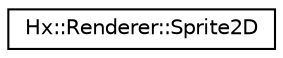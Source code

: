 digraph "Graphical Class Hierarchy"
{
  edge [fontname="Helvetica",fontsize="10",labelfontname="Helvetica",labelfontsize="10"];
  node [fontname="Helvetica",fontsize="10",shape=record];
  rankdir="LR";
  Node0 [label="Hx::Renderer::Sprite2D",height=0.2,width=0.4,color="black", fillcolor="white", style="filled",URL="$classHx_1_1Renderer_1_1Sprite2D.html"];
}
